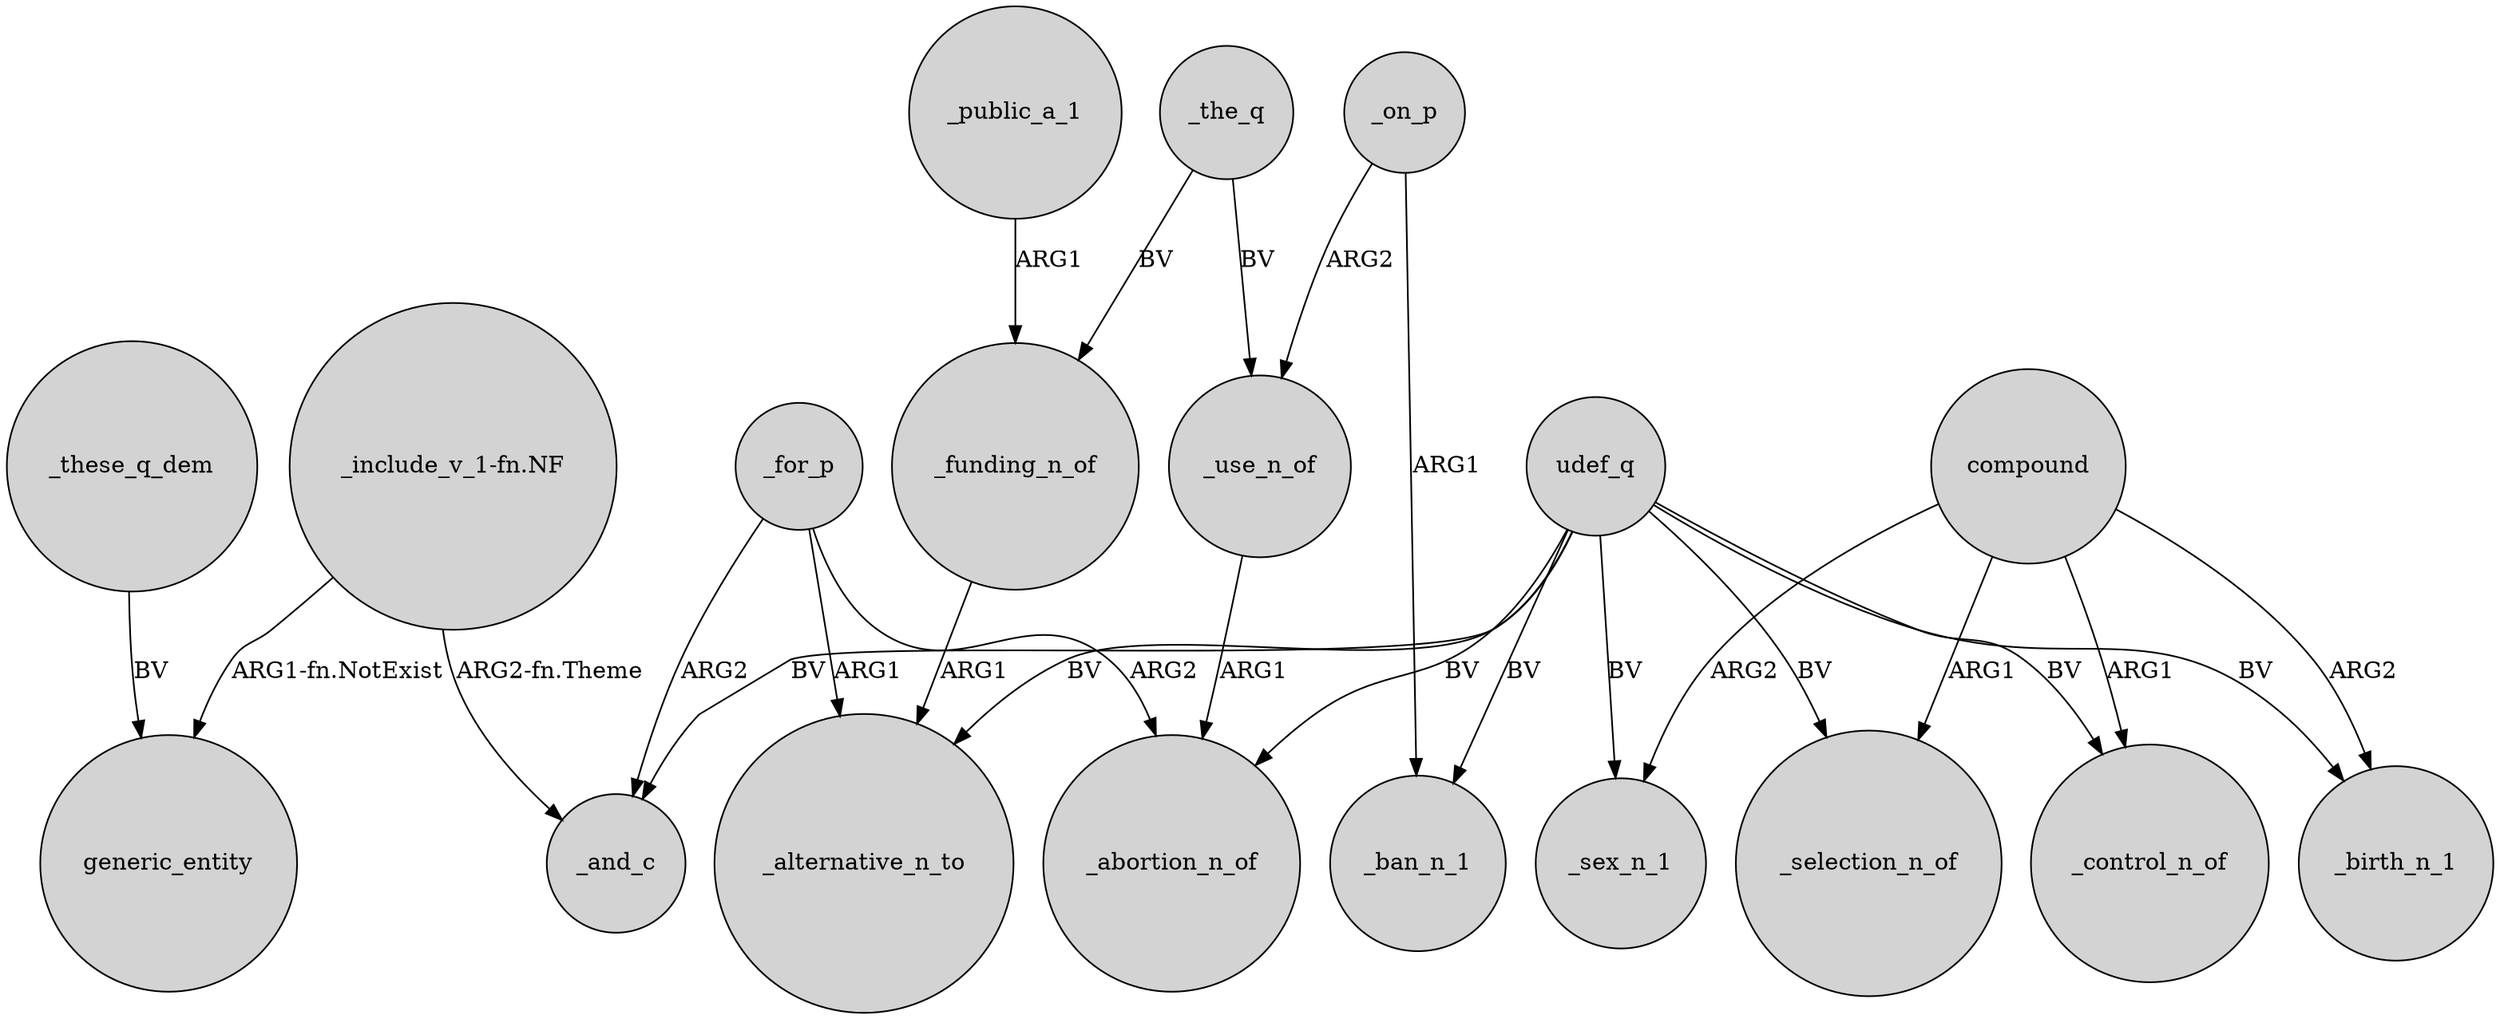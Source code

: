 digraph {
	node [shape=circle style=filled]
	_these_q_dem -> generic_entity [label=BV]
	_for_p -> _abortion_n_of [label=ARG2]
	_on_p -> _use_n_of [label=ARG2]
	udef_q -> _control_n_of [label=BV]
	_for_p -> _alternative_n_to [label=ARG1]
	_the_q -> _use_n_of [label=BV]
	udef_q -> _birth_n_1 [label=BV]
	_for_p -> _and_c [label=ARG2]
	_use_n_of -> _abortion_n_of [label=ARG1]
	compound -> _sex_n_1 [label=ARG2]
	compound -> _selection_n_of [label=ARG1]
	_on_p -> _ban_n_1 [label=ARG1]
	_the_q -> _funding_n_of [label=BV]
	_public_a_1 -> _funding_n_of [label=ARG1]
	compound -> _control_n_of [label=ARG1]
	udef_q -> _sex_n_1 [label=BV]
	"_include_v_1-fn.NF" -> generic_entity [label="ARG1-fn.NotExist"]
	"_include_v_1-fn.NF" -> _and_c [label="ARG2-fn.Theme"]
	_funding_n_of -> _alternative_n_to [label=ARG1]
	compound -> _birth_n_1 [label=ARG2]
	udef_q -> _abortion_n_of [label=BV]
	udef_q -> _alternative_n_to [label=BV]
	udef_q -> _and_c [label=BV]
	udef_q -> _selection_n_of [label=BV]
	udef_q -> _ban_n_1 [label=BV]
}
